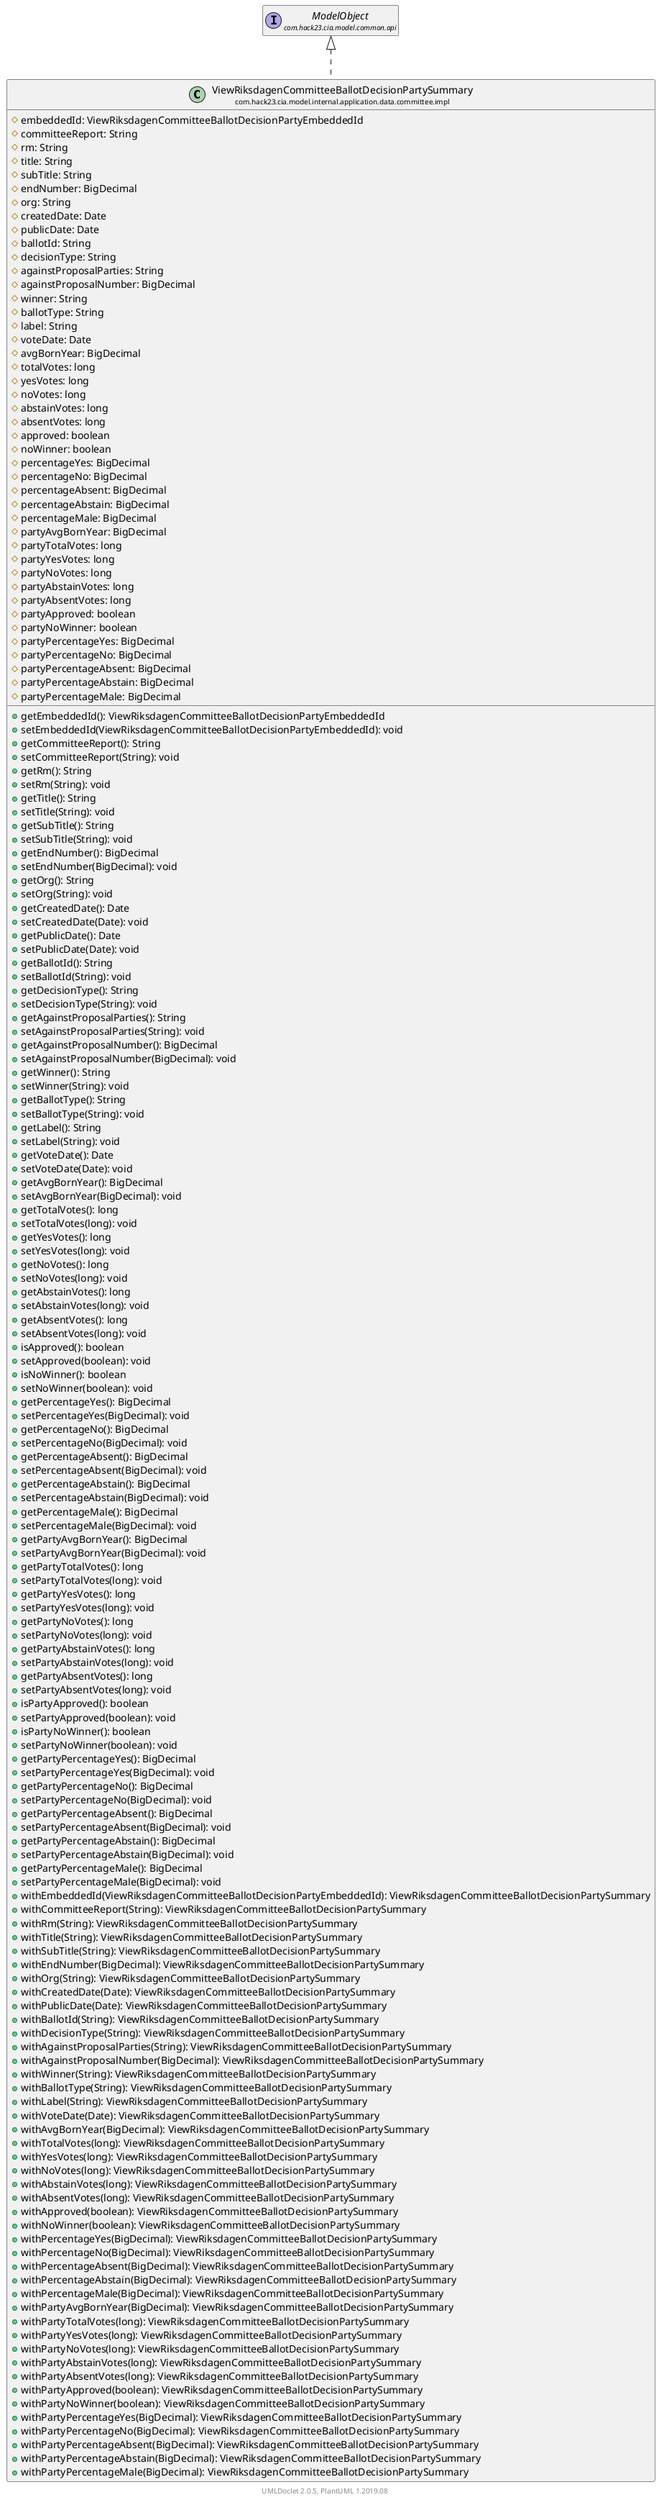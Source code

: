 @startuml
    set namespaceSeparator none
    hide empty fields
    hide empty methods

    class "<size:14>ViewRiksdagenCommitteeBallotDecisionPartySummary\n<size:10>com.hack23.cia.model.internal.application.data.committee.impl" as com.hack23.cia.model.internal.application.data.committee.impl.ViewRiksdagenCommitteeBallotDecisionPartySummary [[ViewRiksdagenCommitteeBallotDecisionPartySummary.html]] {
        #embeddedId: ViewRiksdagenCommitteeBallotDecisionPartyEmbeddedId
        #committeeReport: String
        #rm: String
        #title: String
        #subTitle: String
        #endNumber: BigDecimal
        #org: String
        #createdDate: Date
        #publicDate: Date
        #ballotId: String
        #decisionType: String
        #againstProposalParties: String
        #againstProposalNumber: BigDecimal
        #winner: String
        #ballotType: String
        #label: String
        #voteDate: Date
        #avgBornYear: BigDecimal
        #totalVotes: long
        #yesVotes: long
        #noVotes: long
        #abstainVotes: long
        #absentVotes: long
        #approved: boolean
        #noWinner: boolean
        #percentageYes: BigDecimal
        #percentageNo: BigDecimal
        #percentageAbsent: BigDecimal
        #percentageAbstain: BigDecimal
        #percentageMale: BigDecimal
        #partyAvgBornYear: BigDecimal
        #partyTotalVotes: long
        #partyYesVotes: long
        #partyNoVotes: long
        #partyAbstainVotes: long
        #partyAbsentVotes: long
        #partyApproved: boolean
        #partyNoWinner: boolean
        #partyPercentageYes: BigDecimal
        #partyPercentageNo: BigDecimal
        #partyPercentageAbsent: BigDecimal
        #partyPercentageAbstain: BigDecimal
        #partyPercentageMale: BigDecimal
        +getEmbeddedId(): ViewRiksdagenCommitteeBallotDecisionPartyEmbeddedId
        +setEmbeddedId(ViewRiksdagenCommitteeBallotDecisionPartyEmbeddedId): void
        +getCommitteeReport(): String
        +setCommitteeReport(String): void
        +getRm(): String
        +setRm(String): void
        +getTitle(): String
        +setTitle(String): void
        +getSubTitle(): String
        +setSubTitle(String): void
        +getEndNumber(): BigDecimal
        +setEndNumber(BigDecimal): void
        +getOrg(): String
        +setOrg(String): void
        +getCreatedDate(): Date
        +setCreatedDate(Date): void
        +getPublicDate(): Date
        +setPublicDate(Date): void
        +getBallotId(): String
        +setBallotId(String): void
        +getDecisionType(): String
        +setDecisionType(String): void
        +getAgainstProposalParties(): String
        +setAgainstProposalParties(String): void
        +getAgainstProposalNumber(): BigDecimal
        +setAgainstProposalNumber(BigDecimal): void
        +getWinner(): String
        +setWinner(String): void
        +getBallotType(): String
        +setBallotType(String): void
        +getLabel(): String
        +setLabel(String): void
        +getVoteDate(): Date
        +setVoteDate(Date): void
        +getAvgBornYear(): BigDecimal
        +setAvgBornYear(BigDecimal): void
        +getTotalVotes(): long
        +setTotalVotes(long): void
        +getYesVotes(): long
        +setYesVotes(long): void
        +getNoVotes(): long
        +setNoVotes(long): void
        +getAbstainVotes(): long
        +setAbstainVotes(long): void
        +getAbsentVotes(): long
        +setAbsentVotes(long): void
        +isApproved(): boolean
        +setApproved(boolean): void
        +isNoWinner(): boolean
        +setNoWinner(boolean): void
        +getPercentageYes(): BigDecimal
        +setPercentageYes(BigDecimal): void
        +getPercentageNo(): BigDecimal
        +setPercentageNo(BigDecimal): void
        +getPercentageAbsent(): BigDecimal
        +setPercentageAbsent(BigDecimal): void
        +getPercentageAbstain(): BigDecimal
        +setPercentageAbstain(BigDecimal): void
        +getPercentageMale(): BigDecimal
        +setPercentageMale(BigDecimal): void
        +getPartyAvgBornYear(): BigDecimal
        +setPartyAvgBornYear(BigDecimal): void
        +getPartyTotalVotes(): long
        +setPartyTotalVotes(long): void
        +getPartyYesVotes(): long
        +setPartyYesVotes(long): void
        +getPartyNoVotes(): long
        +setPartyNoVotes(long): void
        +getPartyAbstainVotes(): long
        +setPartyAbstainVotes(long): void
        +getPartyAbsentVotes(): long
        +setPartyAbsentVotes(long): void
        +isPartyApproved(): boolean
        +setPartyApproved(boolean): void
        +isPartyNoWinner(): boolean
        +setPartyNoWinner(boolean): void
        +getPartyPercentageYes(): BigDecimal
        +setPartyPercentageYes(BigDecimal): void
        +getPartyPercentageNo(): BigDecimal
        +setPartyPercentageNo(BigDecimal): void
        +getPartyPercentageAbsent(): BigDecimal
        +setPartyPercentageAbsent(BigDecimal): void
        +getPartyPercentageAbstain(): BigDecimal
        +setPartyPercentageAbstain(BigDecimal): void
        +getPartyPercentageMale(): BigDecimal
        +setPartyPercentageMale(BigDecimal): void
        +withEmbeddedId(ViewRiksdagenCommitteeBallotDecisionPartyEmbeddedId): ViewRiksdagenCommitteeBallotDecisionPartySummary
        +withCommitteeReport(String): ViewRiksdagenCommitteeBallotDecisionPartySummary
        +withRm(String): ViewRiksdagenCommitteeBallotDecisionPartySummary
        +withTitle(String): ViewRiksdagenCommitteeBallotDecisionPartySummary
        +withSubTitle(String): ViewRiksdagenCommitteeBallotDecisionPartySummary
        +withEndNumber(BigDecimal): ViewRiksdagenCommitteeBallotDecisionPartySummary
        +withOrg(String): ViewRiksdagenCommitteeBallotDecisionPartySummary
        +withCreatedDate(Date): ViewRiksdagenCommitteeBallotDecisionPartySummary
        +withPublicDate(Date): ViewRiksdagenCommitteeBallotDecisionPartySummary
        +withBallotId(String): ViewRiksdagenCommitteeBallotDecisionPartySummary
        +withDecisionType(String): ViewRiksdagenCommitteeBallotDecisionPartySummary
        +withAgainstProposalParties(String): ViewRiksdagenCommitteeBallotDecisionPartySummary
        +withAgainstProposalNumber(BigDecimal): ViewRiksdagenCommitteeBallotDecisionPartySummary
        +withWinner(String): ViewRiksdagenCommitteeBallotDecisionPartySummary
        +withBallotType(String): ViewRiksdagenCommitteeBallotDecisionPartySummary
        +withLabel(String): ViewRiksdagenCommitteeBallotDecisionPartySummary
        +withVoteDate(Date): ViewRiksdagenCommitteeBallotDecisionPartySummary
        +withAvgBornYear(BigDecimal): ViewRiksdagenCommitteeBallotDecisionPartySummary
        +withTotalVotes(long): ViewRiksdagenCommitteeBallotDecisionPartySummary
        +withYesVotes(long): ViewRiksdagenCommitteeBallotDecisionPartySummary
        +withNoVotes(long): ViewRiksdagenCommitteeBallotDecisionPartySummary
        +withAbstainVotes(long): ViewRiksdagenCommitteeBallotDecisionPartySummary
        +withAbsentVotes(long): ViewRiksdagenCommitteeBallotDecisionPartySummary
        +withApproved(boolean): ViewRiksdagenCommitteeBallotDecisionPartySummary
        +withNoWinner(boolean): ViewRiksdagenCommitteeBallotDecisionPartySummary
        +withPercentageYes(BigDecimal): ViewRiksdagenCommitteeBallotDecisionPartySummary
        +withPercentageNo(BigDecimal): ViewRiksdagenCommitteeBallotDecisionPartySummary
        +withPercentageAbsent(BigDecimal): ViewRiksdagenCommitteeBallotDecisionPartySummary
        +withPercentageAbstain(BigDecimal): ViewRiksdagenCommitteeBallotDecisionPartySummary
        +withPercentageMale(BigDecimal): ViewRiksdagenCommitteeBallotDecisionPartySummary
        +withPartyAvgBornYear(BigDecimal): ViewRiksdagenCommitteeBallotDecisionPartySummary
        +withPartyTotalVotes(long): ViewRiksdagenCommitteeBallotDecisionPartySummary
        +withPartyYesVotes(long): ViewRiksdagenCommitteeBallotDecisionPartySummary
        +withPartyNoVotes(long): ViewRiksdagenCommitteeBallotDecisionPartySummary
        +withPartyAbstainVotes(long): ViewRiksdagenCommitteeBallotDecisionPartySummary
        +withPartyAbsentVotes(long): ViewRiksdagenCommitteeBallotDecisionPartySummary
        +withPartyApproved(boolean): ViewRiksdagenCommitteeBallotDecisionPartySummary
        +withPartyNoWinner(boolean): ViewRiksdagenCommitteeBallotDecisionPartySummary
        +withPartyPercentageYes(BigDecimal): ViewRiksdagenCommitteeBallotDecisionPartySummary
        +withPartyPercentageNo(BigDecimal): ViewRiksdagenCommitteeBallotDecisionPartySummary
        +withPartyPercentageAbsent(BigDecimal): ViewRiksdagenCommitteeBallotDecisionPartySummary
        +withPartyPercentageAbstain(BigDecimal): ViewRiksdagenCommitteeBallotDecisionPartySummary
        +withPartyPercentageMale(BigDecimal): ViewRiksdagenCommitteeBallotDecisionPartySummary
    }

    interface "<size:14>ModelObject\n<size:10>com.hack23.cia.model.common.api" as com.hack23.cia.model.common.api.ModelObject

    com.hack23.cia.model.common.api.ModelObject <|.. com.hack23.cia.model.internal.application.data.committee.impl.ViewRiksdagenCommitteeBallotDecisionPartySummary

    center footer UMLDoclet 2.0.5, PlantUML 1.2019.08
@enduml
